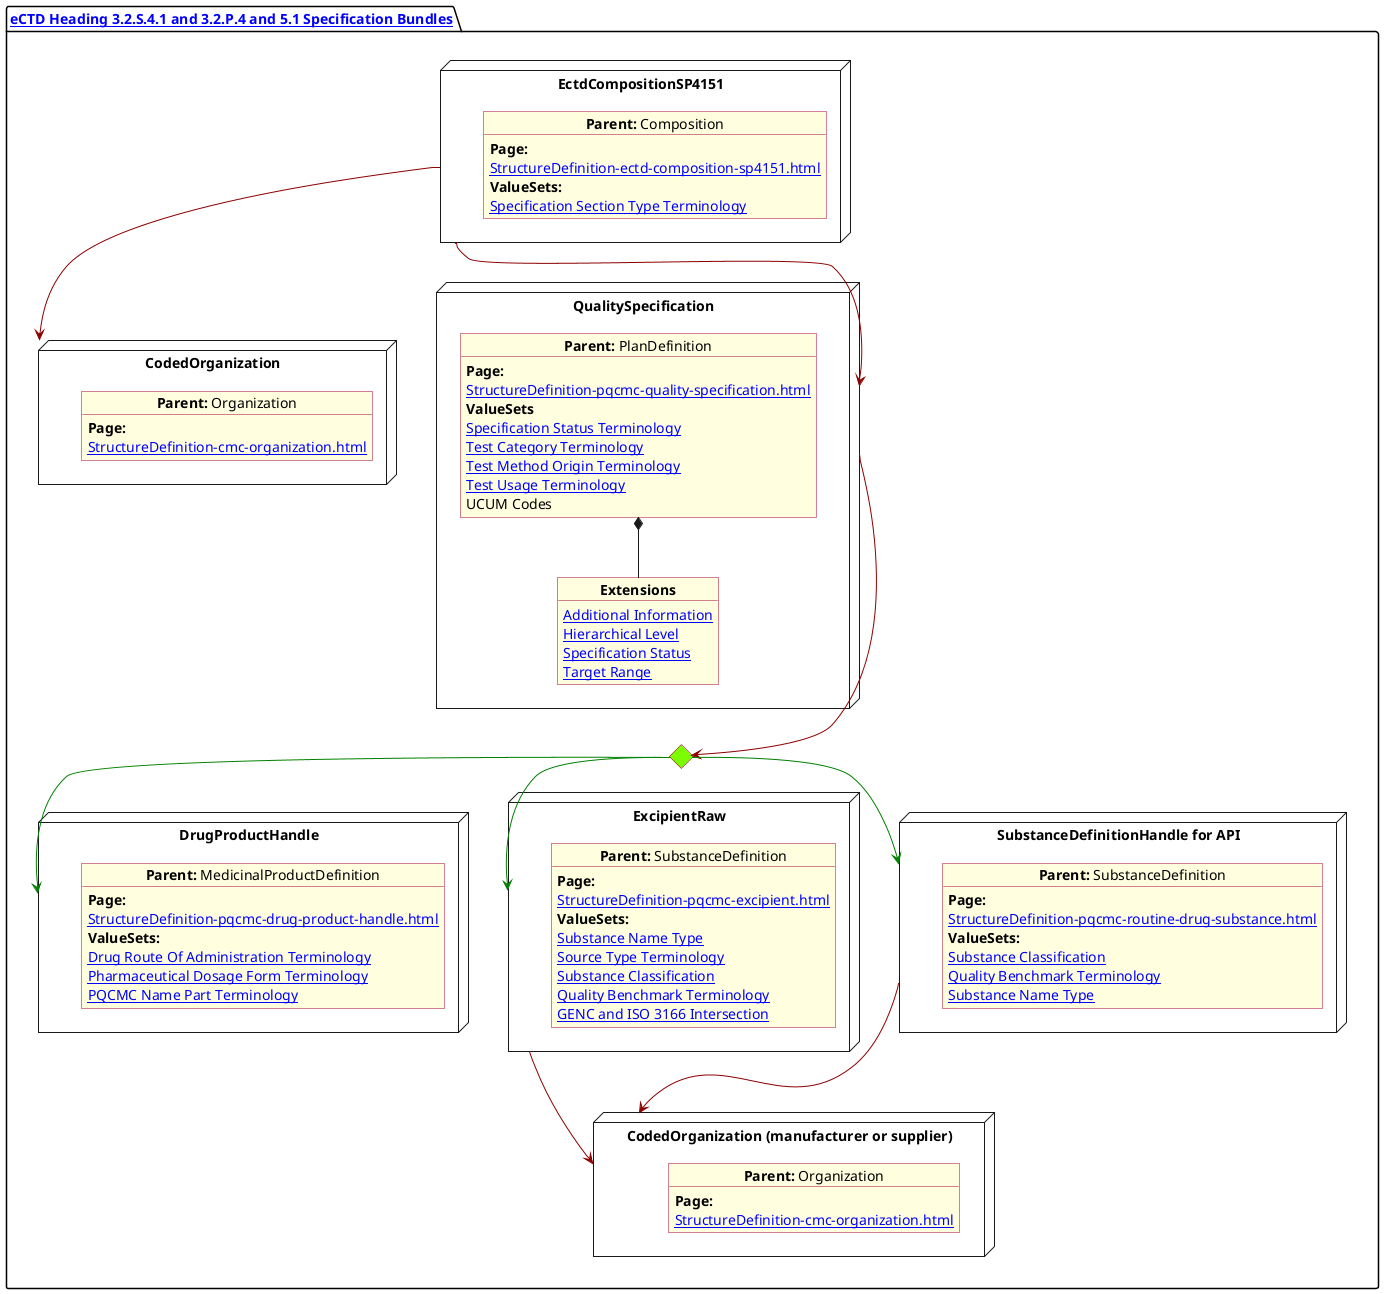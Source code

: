 @startuml Specification
allowmixing
'Mixed model of use case and object
skinparam svgDimensionStyle false
skinparam ObjectBackgroundColor LightYellow
skinparam ObjectBorderColor #A80036
skinparam activityDiamondBorderColor #A80036
skinparam activityDiamondBackgroundColor lawnGreen
skinparam ClassBorderThickness 4

package "[[StructureDefinition-cmc-ectd-document-sp4151.html eCTD Heading 3.2.S.4.1 and 3.2.P.4 and 5.1 Specification Bundles]]" as NODES {

  node "CodedOrganization" as NMSpon {

    object "**Parent:** Organization" as objDP {
      **Page:**
      [[StructureDefinition-cmc-organization.html]]
    }
  }
  node "DrugProductHandle" as NN {

    object "**Parent:** MedicinalProductDefinition" as obj3 {
      **Page:**
      [[StructureDefinition-pqcmc-drug-product-handle.html]]
      **ValueSets:**
      [[ValueSet-spl-drug-route-of-administration-terminology.html Drug Route Of Administration Terminology]]
      [[ValueSet-spl-pharmaceutical-dosage-form-terminology.html Pharmaceutical Dosage Form Terminology]]
      [[ValueSet-pqcmc-name-part-terminology.html PQCMC Name Part Terminology]]
    }
  }
  node "ExcipientRaw" as N21 {

    object "**Parent:** SubstanceDefinition" as obj22 {
      **Page:**
      [[StructureDefinition-pqcmc-excipient.html]]
      **ValueSets:**
      [[ValueSet-pqcmc-substance-name-type.html Substance Name Type]]
      [[ValueSet-pqcmc-source-type-terminology.html Source Type Terminology]]
      [[ValueSet-substance-classification.html Substance Classification]]
      [[ValueSet-pqcmc-quality-benchmark-terminology.html Quality Benchmark Terminology]]
      [[ValueSet-pqcmc-genc-and-iso-intersect.html GENC and ISO 3166 Intersection]]
    }
  }
    node "EctdCompositionSP4151" as N1 {

      object "**Parent:** Composition" as obj1 {
        **Page:**
        [[StructureDefinition-ectd-composition-sp4151.html]]
        **ValueSets:**
        [[ValueSet-cmc-specification-types-vs.html Specification Section Type Terminology]]
      }
    }

    node "SubstanceDefinitionHandle for API" as NNS {

      object "**Parent:** SubstanceDefinition" as obj4 {
        **Page:**
        [[StructureDefinition-pqcmc-routine-drug-substance.html]]
        **ValueSets:**
        [[ValueSet-substance-classification.html Substance Classification]]
        [[ValueSet-pqcmc-quality-benchmark-terminology.html Quality Benchmark Terminology]]
        [[ValueSet-pqcmc-substance-name-type.html Substance Name Type]]

      }
    }

    diamond CH

    node "QualitySpecification" as N2 {

      object "**Parent:** PlanDefinition" as obj2 {
        **Page:**
        [[StructureDefinition-pqcmc-quality-specification.html]]
        **ValueSets**
        [[ValueSet-pqcmc-specification-status-terminology.html Specification Status Terminology]]
        [[ValueSet-pqcmc-test-category-terminology.html Test Category Terminology]]
        [[ValueSet-pqcmc-test-method-origin-terminology.html Test Method Origin Terminology]]
        [[ValueSet-pqcmc-test-usage-terminology.html Test Usage Terminology]]
       UCUM Codes

      }
      object "**Extensions**" as objQSEx {
        [[StructureDefinition-pq-additional-info-extension.html Additional Information]]
        [[StructureDefinition-pq-hierarchical-level-extension.html Hierarchical Level]]
        [[StructureDefinition-pq-specification-status-extension.html Specification Status]]
        [[StructureDefinition-pq-target-range.html Target Range]]
      }
      obj2 *-- objQSEx
    }

    node "CodedOrganization (manufacturer or supplier)" as NMSpon2 {

      object "**Parent:** Organization" as objDP2 {
        **Page:**
        [[StructureDefinition-cmc-organization.html]]
     
      }
    }
    N1 -[#darkred]-> N2
    N1 -[#darkred]-> NMSpon

    N2 -[#darkred]--> CH
    CH -[#green]-> N21
    CH -[#green]-> NNS
    CH -[#green]-> NN
    NNS -[#darkred]--> NMSpon2
    N21 -[#darkred]--> NMSpon2
  }
  @enduml